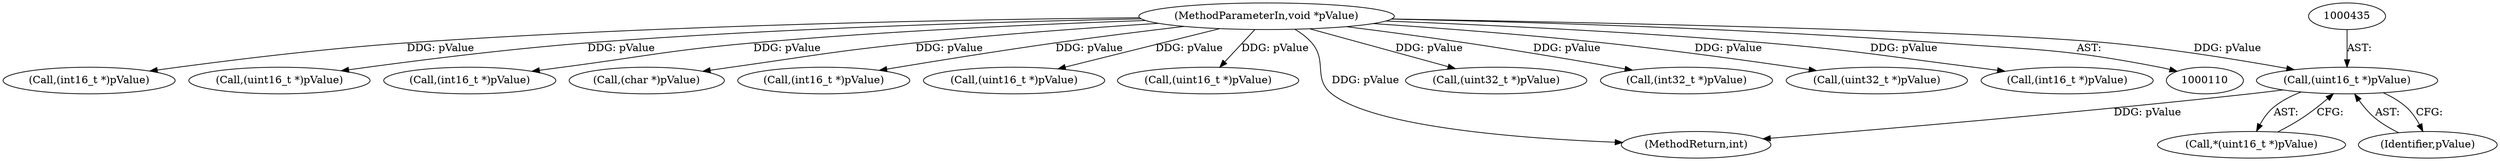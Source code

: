 digraph "0_Android_321ea5257e37c8edb26e66fe4ee78cca4cd915fe@pointer" {
"1000434" [label="(Call,(uint16_t *)pValue)"];
"1000114" [label="(MethodParameterIn,void *pValue)"];
"1000299" [label="(Call,(int16_t *)pValue)"];
"1000446" [label="(Call,(uint16_t *)pValue)"];
"1000513" [label="(Call,(int16_t *)pValue)"];
"1000481" [label="(Call,(char *)pValue)"];
"1000291" [label="(Call,(int16_t *)pValue)"];
"1000436" [label="(Identifier,pValue)"];
"1000433" [label="(Call,*(uint16_t *)pValue)"];
"1000281" [label="(Call,(uint16_t *)pValue)"];
"1000457" [label="(Call,(uint16_t *)pValue)"];
"1000567" [label="(MethodReturn,int)"];
"1000422" [label="(Call,(uint32_t *)pValue)"];
"1000378" [label="(Call,(int32_t *)pValue)"];
"1000434" [label="(Call,(uint16_t *)pValue)"];
"1000418" [label="(Call,(uint32_t *)pValue)"];
"1000337" [label="(Call,(int16_t *)pValue)"];
"1000114" [label="(MethodParameterIn,void *pValue)"];
"1000434" -> "1000433"  [label="AST: "];
"1000434" -> "1000436"  [label="CFG: "];
"1000435" -> "1000434"  [label="AST: "];
"1000436" -> "1000434"  [label="AST: "];
"1000433" -> "1000434"  [label="CFG: "];
"1000434" -> "1000567"  [label="DDG: pValue"];
"1000114" -> "1000434"  [label="DDG: pValue"];
"1000114" -> "1000110"  [label="AST: "];
"1000114" -> "1000567"  [label="DDG: pValue"];
"1000114" -> "1000281"  [label="DDG: pValue"];
"1000114" -> "1000291"  [label="DDG: pValue"];
"1000114" -> "1000299"  [label="DDG: pValue"];
"1000114" -> "1000337"  [label="DDG: pValue"];
"1000114" -> "1000378"  [label="DDG: pValue"];
"1000114" -> "1000418"  [label="DDG: pValue"];
"1000114" -> "1000422"  [label="DDG: pValue"];
"1000114" -> "1000446"  [label="DDG: pValue"];
"1000114" -> "1000457"  [label="DDG: pValue"];
"1000114" -> "1000481"  [label="DDG: pValue"];
"1000114" -> "1000513"  [label="DDG: pValue"];
}
